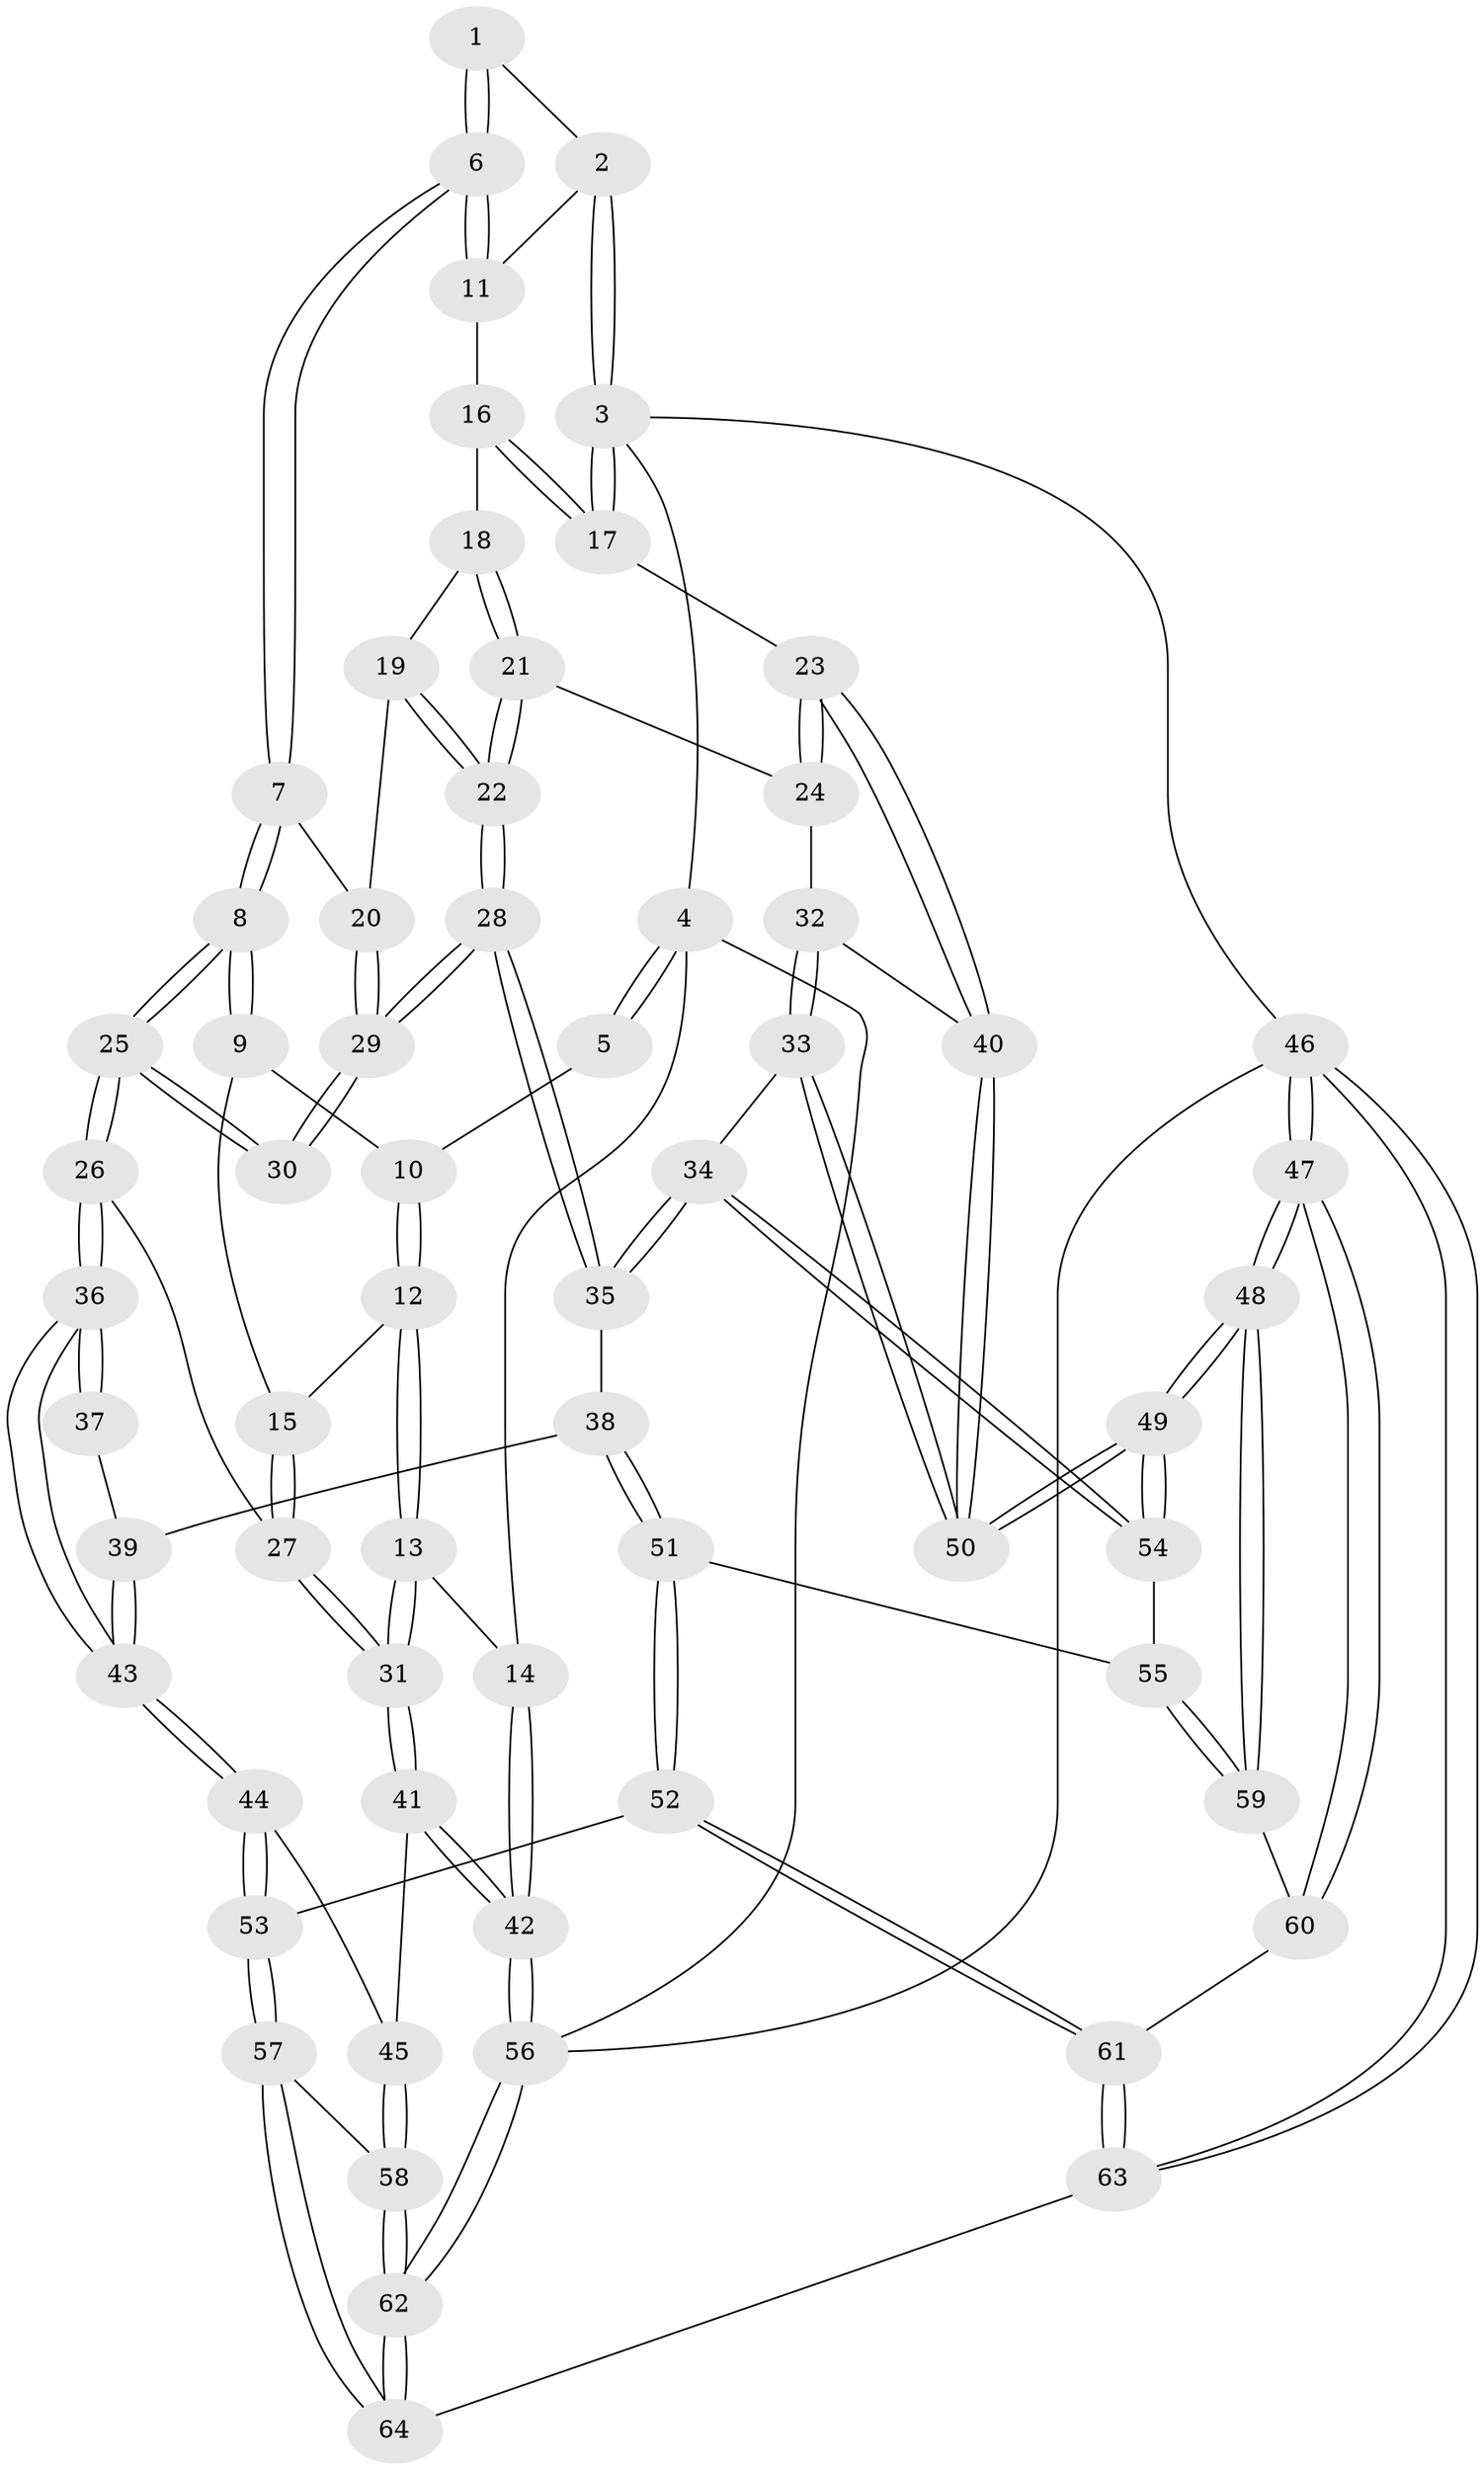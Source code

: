 // coarse degree distribution, {4: 0.32, 10: 0.04, 9: 0.04, 5: 0.28, 7: 0.04, 3: 0.2, 2: 0.08}
// Generated by graph-tools (version 1.1) at 2025/21/03/04/25 18:21:34]
// undirected, 64 vertices, 157 edges
graph export_dot {
graph [start="1"]
  node [color=gray90,style=filled];
  1 [pos="+0.4354161294159859+0"];
  2 [pos="+0.7778674135231072+0"];
  3 [pos="+1+0"];
  4 [pos="+0+0"];
  5 [pos="+0.22526259949960445+0"];
  6 [pos="+0.499068568378689+0.08495065170574946"];
  7 [pos="+0.49741922001229516+0.1235981576330595"];
  8 [pos="+0.41542554924364017+0.23604817095183742"];
  9 [pos="+0.28800459369556175+0.18972087537976712"];
  10 [pos="+0.23335120031332296+0.1112967376626173"];
  11 [pos="+0.7992889086155286+0.11846053864916417"];
  12 [pos="+0.15833314721122638+0.2339826179544245"];
  13 [pos="+0.15000733010698977+0.2378483981029495"];
  14 [pos="+0+0.09698295922275947"];
  15 [pos="+0.22936148580789883+0.24420073897048272"];
  16 [pos="+0.80790396352048+0.13422081390078897"];
  17 [pos="+1+0.10104234652301515"];
  18 [pos="+0.8057774429702773+0.14311803749871901"];
  19 [pos="+0.6800073741849804+0.20810101282425122"];
  20 [pos="+0.5412974020820878+0.16718248450084214"];
  21 [pos="+0.818885634879625+0.2598367809579696"];
  22 [pos="+0.7031941773045646+0.32772531897243906"];
  23 [pos="+1+0.1640050983857185"];
  24 [pos="+0.8219467977504888+0.26238207413938913"];
  25 [pos="+0.39544934060034515+0.31450532540816656"];
  26 [pos="+0.3758357709826028+0.3445963149052254"];
  27 [pos="+0.3225823797164427+0.34286454005381517"];
  28 [pos="+0.6726669975698597+0.3661363191105257"];
  29 [pos="+0.6235420464726118+0.3385814414576639"];
  30 [pos="+0.5525493143909548+0.357539498882422"];
  31 [pos="+0.17021562969450638+0.39129921635320464"];
  32 [pos="+0.8757818532309449+0.3401271000265352"];
  33 [pos="+0.8451177782386661+0.5321128647261751"];
  34 [pos="+0.8114166200529153+0.5532990172325851"];
  35 [pos="+0.6869859735816519+0.4278138697465379"];
  36 [pos="+0.39575334027112086+0.4415621694477698"];
  37 [pos="+0.53836222735924+0.3975706477271456"];
  38 [pos="+0.5640088975588327+0.4826709469665259"];
  39 [pos="+0.548920422129588+0.4770684269612973"];
  40 [pos="+1+0.2559488393082737"];
  41 [pos="+0.012158211740693117+0.6014219128577094"];
  42 [pos="+0+0.6073104360870252"];
  43 [pos="+0.3990896407984417+0.47451336156636864"];
  44 [pos="+0.3286166456916519+0.6587926352318867"];
  45 [pos="+0.2268488852821054+0.6561857965760585"];
  46 [pos="+1+1"];
  47 [pos="+1+0.9856222349715883"];
  48 [pos="+1+0.930866179594113"];
  49 [pos="+1+0.9268106637811181"];
  50 [pos="+1+0.4969448853751769"];
  51 [pos="+0.5734528773653288+0.6870494387543405"];
  52 [pos="+0.4490376739771768+0.7272295279645852"];
  53 [pos="+0.40747567394500384+0.718997483077744"];
  54 [pos="+0.7703220278045064+0.6726176639591844"];
  55 [pos="+0.7545768666610807+0.6875885401100448"];
  56 [pos="+0+1"];
  57 [pos="+0.34164411214017065+0.9239477632453522"];
  58 [pos="+0.20950216273211178+0.8922695470035709"];
  59 [pos="+0.7592816706770714+0.830840965008009"];
  60 [pos="+0.7493595752834962+0.9205441391670701"];
  61 [pos="+0.6394051194947952+1"];
  62 [pos="+0+1"];
  63 [pos="+0.636682728571693+1"];
  64 [pos="+0.34642186759101734+1"];
  1 -- 2;
  1 -- 6;
  1 -- 6;
  2 -- 3;
  2 -- 3;
  2 -- 11;
  3 -- 4;
  3 -- 17;
  3 -- 17;
  3 -- 46;
  4 -- 5;
  4 -- 5;
  4 -- 14;
  4 -- 56;
  5 -- 10;
  6 -- 7;
  6 -- 7;
  6 -- 11;
  6 -- 11;
  7 -- 8;
  7 -- 8;
  7 -- 20;
  8 -- 9;
  8 -- 9;
  8 -- 25;
  8 -- 25;
  9 -- 10;
  9 -- 15;
  10 -- 12;
  10 -- 12;
  11 -- 16;
  12 -- 13;
  12 -- 13;
  12 -- 15;
  13 -- 14;
  13 -- 31;
  13 -- 31;
  14 -- 42;
  14 -- 42;
  15 -- 27;
  15 -- 27;
  16 -- 17;
  16 -- 17;
  16 -- 18;
  17 -- 23;
  18 -- 19;
  18 -- 21;
  18 -- 21;
  19 -- 20;
  19 -- 22;
  19 -- 22;
  20 -- 29;
  20 -- 29;
  21 -- 22;
  21 -- 22;
  21 -- 24;
  22 -- 28;
  22 -- 28;
  23 -- 24;
  23 -- 24;
  23 -- 40;
  23 -- 40;
  24 -- 32;
  25 -- 26;
  25 -- 26;
  25 -- 30;
  25 -- 30;
  26 -- 27;
  26 -- 36;
  26 -- 36;
  27 -- 31;
  27 -- 31;
  28 -- 29;
  28 -- 29;
  28 -- 35;
  28 -- 35;
  29 -- 30;
  29 -- 30;
  31 -- 41;
  31 -- 41;
  32 -- 33;
  32 -- 33;
  32 -- 40;
  33 -- 34;
  33 -- 50;
  33 -- 50;
  34 -- 35;
  34 -- 35;
  34 -- 54;
  34 -- 54;
  35 -- 38;
  36 -- 37;
  36 -- 37;
  36 -- 43;
  36 -- 43;
  37 -- 39;
  38 -- 39;
  38 -- 51;
  38 -- 51;
  39 -- 43;
  39 -- 43;
  40 -- 50;
  40 -- 50;
  41 -- 42;
  41 -- 42;
  41 -- 45;
  42 -- 56;
  42 -- 56;
  43 -- 44;
  43 -- 44;
  44 -- 45;
  44 -- 53;
  44 -- 53;
  45 -- 58;
  45 -- 58;
  46 -- 47;
  46 -- 47;
  46 -- 63;
  46 -- 63;
  46 -- 56;
  47 -- 48;
  47 -- 48;
  47 -- 60;
  47 -- 60;
  48 -- 49;
  48 -- 49;
  48 -- 59;
  48 -- 59;
  49 -- 50;
  49 -- 50;
  49 -- 54;
  49 -- 54;
  51 -- 52;
  51 -- 52;
  51 -- 55;
  52 -- 53;
  52 -- 61;
  52 -- 61;
  53 -- 57;
  53 -- 57;
  54 -- 55;
  55 -- 59;
  55 -- 59;
  56 -- 62;
  56 -- 62;
  57 -- 58;
  57 -- 64;
  57 -- 64;
  58 -- 62;
  58 -- 62;
  59 -- 60;
  60 -- 61;
  61 -- 63;
  61 -- 63;
  62 -- 64;
  62 -- 64;
  63 -- 64;
}
